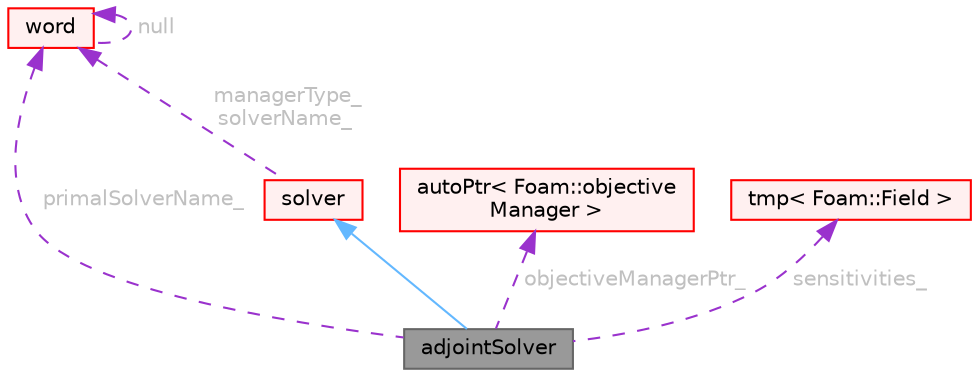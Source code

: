 digraph "adjointSolver"
{
 // LATEX_PDF_SIZE
  bgcolor="transparent";
  edge [fontname=Helvetica,fontsize=10,labelfontname=Helvetica,labelfontsize=10];
  node [fontname=Helvetica,fontsize=10,shape=box,height=0.2,width=0.4];
  Node1 [id="Node000001",label="adjointSolver",height=0.2,width=0.4,color="gray40", fillcolor="grey60", style="filled", fontcolor="black",tooltip="Base class for adjoint solvers."];
  Node2 -> Node1 [id="edge1_Node000001_Node000002",dir="back",color="steelblue1",style="solid",tooltip=" "];
  Node2 [id="Node000002",label="solver",height=0.2,width=0.4,color="red", fillcolor="#FFF0F0", style="filled",URL="$classFoam_1_1solver.html",tooltip="Base class for solution control classes."];
  Node23 -> Node2 [id="edge2_Node000002_Node000023",dir="back",color="darkorchid3",style="dashed",tooltip=" ",label=" managerType_\nsolverName_",fontcolor="grey" ];
  Node23 [id="Node000023",label="word",height=0.2,width=0.4,color="red", fillcolor="#FFF0F0", style="filled",URL="$classFoam_1_1word.html",tooltip="A class for handling words, derived from Foam::string."];
  Node23 -> Node23 [id="edge3_Node000023_Node000023",dir="back",color="darkorchid3",style="dashed",tooltip=" ",label=" null",fontcolor="grey" ];
  Node23 -> Node1 [id="edge4_Node000001_Node000023",dir="back",color="darkorchid3",style="dashed",tooltip=" ",label=" primalSolverName_",fontcolor="grey" ];
  Node58 -> Node1 [id="edge5_Node000001_Node000058",dir="back",color="darkorchid3",style="dashed",tooltip=" ",label=" objectiveManagerPtr_",fontcolor="grey" ];
  Node58 [id="Node000058",label="autoPtr\< Foam::objective\lManager \>",height=0.2,width=0.4,color="red", fillcolor="#FFF0F0", style="filled",URL="$classFoam_1_1autoPtr.html",tooltip=" "];
  Node59 -> Node1 [id="edge6_Node000001_Node000059",dir="back",color="darkorchid3",style="dashed",tooltip=" ",label=" sensitivities_",fontcolor="grey" ];
  Node59 [id="Node000059",label="tmp\< Foam::Field \>",height=0.2,width=0.4,color="red", fillcolor="#FFF0F0", style="filled",URL="$classFoam_1_1tmp.html",tooltip=" "];
}

